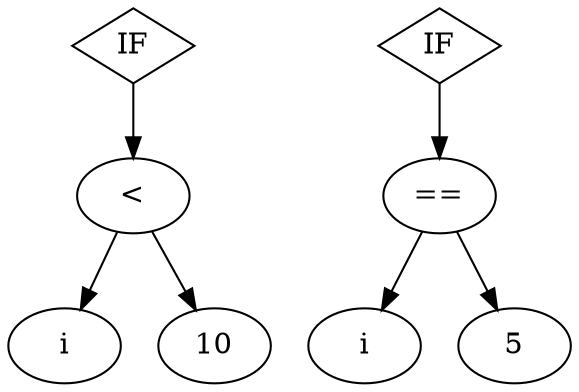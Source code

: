 digraph G {
node_0 [label="IF"shape=diamond];
node_0 -> node_1;
node_1 [label="<"];
node_1 -> node_2;
node_2 [label="i"];
node_1 -> node_3;
node_3 [label="10"];
node_4 [label="IF"shape=diamond];
node_4 -> node_5;
node_5 [label="=="];
node_5 -> node_6;
node_6 [label="i"];
node_5 -> node_7;
node_7 [label="5"];
}
